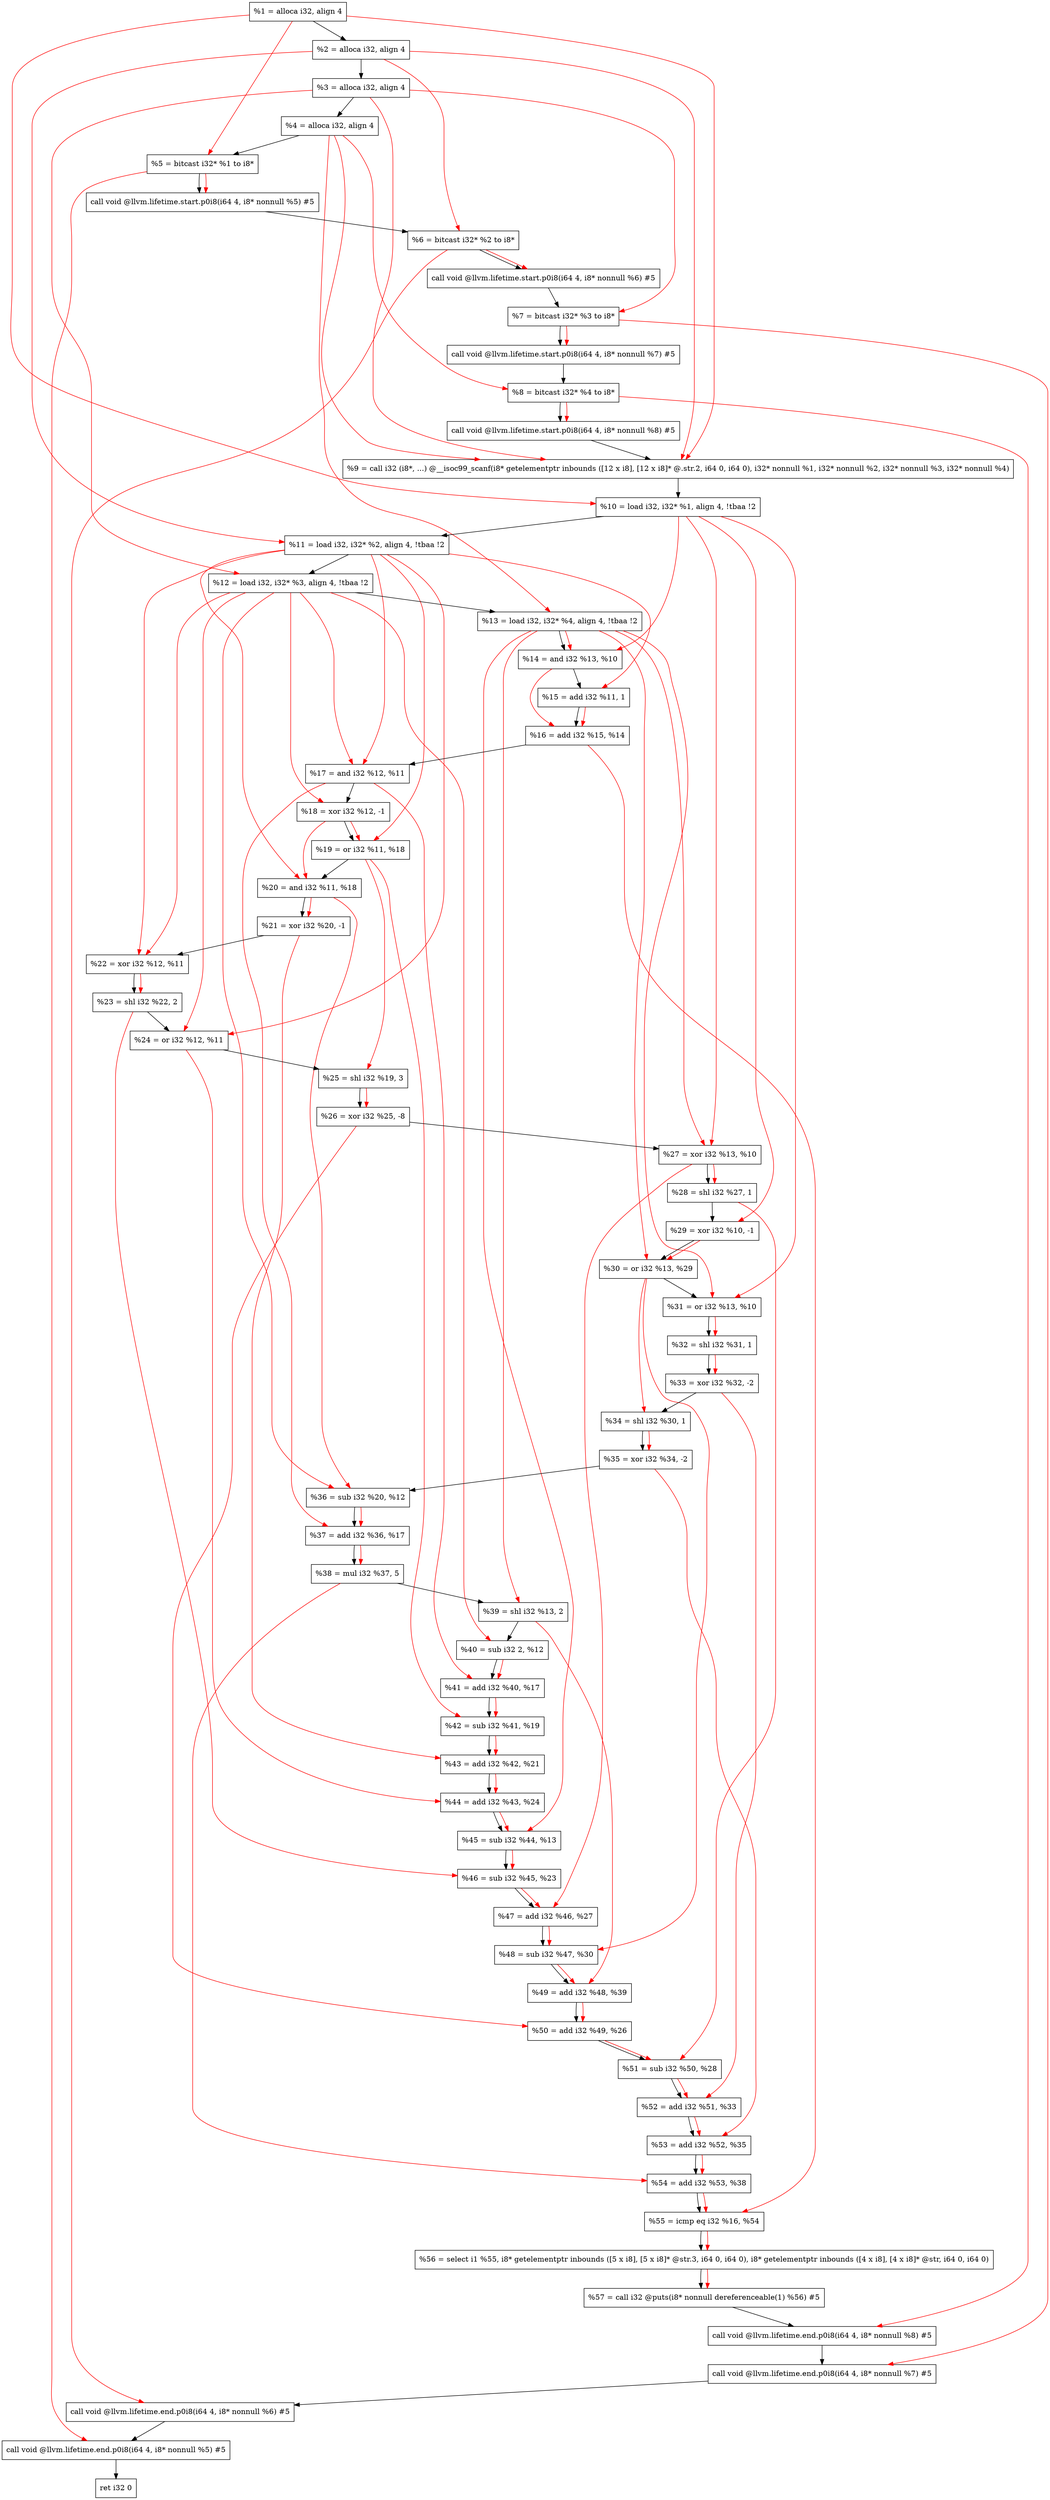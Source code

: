 digraph "DFG for'main' function" {
	Node0x4f4d58[shape=record, label="  %1 = alloca i32, align 4"];
	Node0x4f4dd8[shape=record, label="  %2 = alloca i32, align 4"];
	Node0x4f4e68[shape=record, label="  %3 = alloca i32, align 4"];
	Node0x4f4ec8[shape=record, label="  %4 = alloca i32, align 4"];
	Node0x4f4f78[shape=record, label="  %5 = bitcast i32* %1 to i8*"];
	Node0x4f53a8[shape=record, label="  call void @llvm.lifetime.start.p0i8(i64 4, i8* nonnull %5) #5"];
	Node0x4f5488[shape=record, label="  %6 = bitcast i32* %2 to i8*"];
	Node0x4f5588[shape=record, label="  call void @llvm.lifetime.start.p0i8(i64 4, i8* nonnull %6) #5"];
	Node0x4f5648[shape=record, label="  %7 = bitcast i32* %3 to i8*"];
	Node0x4f56f8[shape=record, label="  call void @llvm.lifetime.start.p0i8(i64 4, i8* nonnull %7) #5"];
	Node0x4f57b8[shape=record, label="  %8 = bitcast i32* %4 to i8*"];
	Node0x4f5868[shape=record, label="  call void @llvm.lifetime.start.p0i8(i64 4, i8* nonnull %8) #5"];
	Node0x4efba0[shape=record, label="  %9 = call i32 (i8*, ...) @__isoc99_scanf(i8* getelementptr inbounds ([12 x i8], [12 x i8]* @.str.2, i64 0, i64 0), i32* nonnull %1, i32* nonnull %2, i32* nonnull %3, i32* nonnull %4)"];
	Node0x4f5a68[shape=record, label="  %10 = load i32, i32* %1, align 4, !tbaa !2"];
	Node0x4f69d8[shape=record, label="  %11 = load i32, i32* %2, align 4, !tbaa !2"];
	Node0x4f7048[shape=record, label="  %12 = load i32, i32* %3, align 4, !tbaa !2"];
	Node0x4f70a8[shape=record, label="  %13 = load i32, i32* %4, align 4, !tbaa !2"];
	Node0x4f7120[shape=record, label="  %14 = and i32 %13, %10"];
	Node0x4f7190[shape=record, label="  %15 = add i32 %11, 1"];
	Node0x4f7200[shape=record, label="  %16 = add i32 %15, %14"];
	Node0x4f7270[shape=record, label="  %17 = and i32 %12, %11"];
	Node0x4f72e0[shape=record, label="  %18 = xor i32 %12, -1"];
	Node0x4f7350[shape=record, label="  %19 = or i32 %11, %18"];
	Node0x4f73c0[shape=record, label="  %20 = and i32 %11, %18"];
	Node0x4f7430[shape=record, label="  %21 = xor i32 %20, -1"];
	Node0x4f74a0[shape=record, label="  %22 = xor i32 %12, %11"];
	Node0x4f7510[shape=record, label="  %23 = shl i32 %22, 2"];
	Node0x4f7580[shape=record, label="  %24 = or i32 %12, %11"];
	Node0x4f75f0[shape=record, label="  %25 = shl i32 %19, 3"];
	Node0x4f7660[shape=record, label="  %26 = xor i32 %25, -8"];
	Node0x4f76d0[shape=record, label="  %27 = xor i32 %13, %10"];
	Node0x4f7740[shape=record, label="  %28 = shl i32 %27, 1"];
	Node0x4f77b0[shape=record, label="  %29 = xor i32 %10, -1"];
	Node0x4f7820[shape=record, label="  %30 = or i32 %13, %29"];
	Node0x4f7890[shape=record, label="  %31 = or i32 %13, %10"];
	Node0x4f7900[shape=record, label="  %32 = shl i32 %31, 1"];
	Node0x4f7970[shape=record, label="  %33 = xor i32 %32, -2"];
	Node0x4f79e0[shape=record, label="  %34 = shl i32 %30, 1"];
	Node0x4f7a50[shape=record, label="  %35 = xor i32 %34, -2"];
	Node0x4f7ac0[shape=record, label="  %36 = sub i32 %20, %12"];
	Node0x4f7b30[shape=record, label="  %37 = add i32 %36, %17"];
	Node0x4f7ba0[shape=record, label="  %38 = mul i32 %37, 5"];
	Node0x4f7c10[shape=record, label="  %39 = shl i32 %13, 2"];
	Node0x4f7c80[shape=record, label="  %40 = sub i32 2, %12"];
	Node0x4f7cf0[shape=record, label="  %41 = add i32 %40, %17"];
	Node0x4f7d60[shape=record, label="  %42 = sub i32 %41, %19"];
	Node0x4f7dd0[shape=record, label="  %43 = add i32 %42, %21"];
	Node0x4f7e40[shape=record, label="  %44 = add i32 %43, %24"];
	Node0x4f7eb0[shape=record, label="  %45 = sub i32 %44, %13"];
	Node0x4f7f20[shape=record, label="  %46 = sub i32 %45, %23"];
	Node0x4f7f90[shape=record, label="  %47 = add i32 %46, %27"];
	Node0x4f8000[shape=record, label="  %48 = sub i32 %47, %30"];
	Node0x4f8070[shape=record, label="  %49 = add i32 %48, %39"];
	Node0x4f80e0[shape=record, label="  %50 = add i32 %49, %26"];
	Node0x4f8150[shape=record, label="  %51 = sub i32 %50, %28"];
	Node0x4f81c0[shape=record, label="  %52 = add i32 %51, %33"];
	Node0x4f8230[shape=record, label="  %53 = add i32 %52, %35"];
	Node0x4f82a0[shape=record, label="  %54 = add i32 %53, %38"];
	Node0x4f8310[shape=record, label="  %55 = icmp eq i32 %16, %54"];
	Node0x4948b8[shape=record, label="  %56 = select i1 %55, i8* getelementptr inbounds ([5 x i8], [5 x i8]* @str.3, i64 0, i64 0), i8* getelementptr inbounds ([4 x i8], [4 x i8]* @str, i64 0, i64 0)"];
	Node0x4f83a0[shape=record, label="  %57 = call i32 @puts(i8* nonnull dereferenceable(1) %56) #5"];
	Node0x4f8648[shape=record, label="  call void @llvm.lifetime.end.p0i8(i64 4, i8* nonnull %8) #5"];
	Node0x4f87a8[shape=record, label="  call void @llvm.lifetime.end.p0i8(i64 4, i8* nonnull %7) #5"];
	Node0x4f88b8[shape=record, label="  call void @llvm.lifetime.end.p0i8(i64 4, i8* nonnull %6) #5"];
	Node0x4f89c8[shape=record, label="  call void @llvm.lifetime.end.p0i8(i64 4, i8* nonnull %5) #5"];
	Node0x4f8a88[shape=record, label="  ret i32 0"];
	Node0x4f4d58 -> Node0x4f4dd8;
	Node0x4f4dd8 -> Node0x4f4e68;
	Node0x4f4e68 -> Node0x4f4ec8;
	Node0x4f4ec8 -> Node0x4f4f78;
	Node0x4f4f78 -> Node0x4f53a8;
	Node0x4f53a8 -> Node0x4f5488;
	Node0x4f5488 -> Node0x4f5588;
	Node0x4f5588 -> Node0x4f5648;
	Node0x4f5648 -> Node0x4f56f8;
	Node0x4f56f8 -> Node0x4f57b8;
	Node0x4f57b8 -> Node0x4f5868;
	Node0x4f5868 -> Node0x4efba0;
	Node0x4efba0 -> Node0x4f5a68;
	Node0x4f5a68 -> Node0x4f69d8;
	Node0x4f69d8 -> Node0x4f7048;
	Node0x4f7048 -> Node0x4f70a8;
	Node0x4f70a8 -> Node0x4f7120;
	Node0x4f7120 -> Node0x4f7190;
	Node0x4f7190 -> Node0x4f7200;
	Node0x4f7200 -> Node0x4f7270;
	Node0x4f7270 -> Node0x4f72e0;
	Node0x4f72e0 -> Node0x4f7350;
	Node0x4f7350 -> Node0x4f73c0;
	Node0x4f73c0 -> Node0x4f7430;
	Node0x4f7430 -> Node0x4f74a0;
	Node0x4f74a0 -> Node0x4f7510;
	Node0x4f7510 -> Node0x4f7580;
	Node0x4f7580 -> Node0x4f75f0;
	Node0x4f75f0 -> Node0x4f7660;
	Node0x4f7660 -> Node0x4f76d0;
	Node0x4f76d0 -> Node0x4f7740;
	Node0x4f7740 -> Node0x4f77b0;
	Node0x4f77b0 -> Node0x4f7820;
	Node0x4f7820 -> Node0x4f7890;
	Node0x4f7890 -> Node0x4f7900;
	Node0x4f7900 -> Node0x4f7970;
	Node0x4f7970 -> Node0x4f79e0;
	Node0x4f79e0 -> Node0x4f7a50;
	Node0x4f7a50 -> Node0x4f7ac0;
	Node0x4f7ac0 -> Node0x4f7b30;
	Node0x4f7b30 -> Node0x4f7ba0;
	Node0x4f7ba0 -> Node0x4f7c10;
	Node0x4f7c10 -> Node0x4f7c80;
	Node0x4f7c80 -> Node0x4f7cf0;
	Node0x4f7cf0 -> Node0x4f7d60;
	Node0x4f7d60 -> Node0x4f7dd0;
	Node0x4f7dd0 -> Node0x4f7e40;
	Node0x4f7e40 -> Node0x4f7eb0;
	Node0x4f7eb0 -> Node0x4f7f20;
	Node0x4f7f20 -> Node0x4f7f90;
	Node0x4f7f90 -> Node0x4f8000;
	Node0x4f8000 -> Node0x4f8070;
	Node0x4f8070 -> Node0x4f80e0;
	Node0x4f80e0 -> Node0x4f8150;
	Node0x4f8150 -> Node0x4f81c0;
	Node0x4f81c0 -> Node0x4f8230;
	Node0x4f8230 -> Node0x4f82a0;
	Node0x4f82a0 -> Node0x4f8310;
	Node0x4f8310 -> Node0x4948b8;
	Node0x4948b8 -> Node0x4f83a0;
	Node0x4f83a0 -> Node0x4f8648;
	Node0x4f8648 -> Node0x4f87a8;
	Node0x4f87a8 -> Node0x4f88b8;
	Node0x4f88b8 -> Node0x4f89c8;
	Node0x4f89c8 -> Node0x4f8a88;
edge [color=red]
	Node0x4f4d58 -> Node0x4f4f78;
	Node0x4f4f78 -> Node0x4f53a8;
	Node0x4f4dd8 -> Node0x4f5488;
	Node0x4f5488 -> Node0x4f5588;
	Node0x4f4e68 -> Node0x4f5648;
	Node0x4f5648 -> Node0x4f56f8;
	Node0x4f4ec8 -> Node0x4f57b8;
	Node0x4f57b8 -> Node0x4f5868;
	Node0x4f4d58 -> Node0x4efba0;
	Node0x4f4dd8 -> Node0x4efba0;
	Node0x4f4e68 -> Node0x4efba0;
	Node0x4f4ec8 -> Node0x4efba0;
	Node0x4f4d58 -> Node0x4f5a68;
	Node0x4f4dd8 -> Node0x4f69d8;
	Node0x4f4e68 -> Node0x4f7048;
	Node0x4f4ec8 -> Node0x4f70a8;
	Node0x4f70a8 -> Node0x4f7120;
	Node0x4f5a68 -> Node0x4f7120;
	Node0x4f69d8 -> Node0x4f7190;
	Node0x4f7190 -> Node0x4f7200;
	Node0x4f7120 -> Node0x4f7200;
	Node0x4f7048 -> Node0x4f7270;
	Node0x4f69d8 -> Node0x4f7270;
	Node0x4f7048 -> Node0x4f72e0;
	Node0x4f69d8 -> Node0x4f7350;
	Node0x4f72e0 -> Node0x4f7350;
	Node0x4f69d8 -> Node0x4f73c0;
	Node0x4f72e0 -> Node0x4f73c0;
	Node0x4f73c0 -> Node0x4f7430;
	Node0x4f7048 -> Node0x4f74a0;
	Node0x4f69d8 -> Node0x4f74a0;
	Node0x4f74a0 -> Node0x4f7510;
	Node0x4f7048 -> Node0x4f7580;
	Node0x4f69d8 -> Node0x4f7580;
	Node0x4f7350 -> Node0x4f75f0;
	Node0x4f75f0 -> Node0x4f7660;
	Node0x4f70a8 -> Node0x4f76d0;
	Node0x4f5a68 -> Node0x4f76d0;
	Node0x4f76d0 -> Node0x4f7740;
	Node0x4f5a68 -> Node0x4f77b0;
	Node0x4f70a8 -> Node0x4f7820;
	Node0x4f77b0 -> Node0x4f7820;
	Node0x4f70a8 -> Node0x4f7890;
	Node0x4f5a68 -> Node0x4f7890;
	Node0x4f7890 -> Node0x4f7900;
	Node0x4f7900 -> Node0x4f7970;
	Node0x4f7820 -> Node0x4f79e0;
	Node0x4f79e0 -> Node0x4f7a50;
	Node0x4f73c0 -> Node0x4f7ac0;
	Node0x4f7048 -> Node0x4f7ac0;
	Node0x4f7ac0 -> Node0x4f7b30;
	Node0x4f7270 -> Node0x4f7b30;
	Node0x4f7b30 -> Node0x4f7ba0;
	Node0x4f70a8 -> Node0x4f7c10;
	Node0x4f7048 -> Node0x4f7c80;
	Node0x4f7c80 -> Node0x4f7cf0;
	Node0x4f7270 -> Node0x4f7cf0;
	Node0x4f7cf0 -> Node0x4f7d60;
	Node0x4f7350 -> Node0x4f7d60;
	Node0x4f7d60 -> Node0x4f7dd0;
	Node0x4f7430 -> Node0x4f7dd0;
	Node0x4f7dd0 -> Node0x4f7e40;
	Node0x4f7580 -> Node0x4f7e40;
	Node0x4f7e40 -> Node0x4f7eb0;
	Node0x4f70a8 -> Node0x4f7eb0;
	Node0x4f7eb0 -> Node0x4f7f20;
	Node0x4f7510 -> Node0x4f7f20;
	Node0x4f7f20 -> Node0x4f7f90;
	Node0x4f76d0 -> Node0x4f7f90;
	Node0x4f7f90 -> Node0x4f8000;
	Node0x4f7820 -> Node0x4f8000;
	Node0x4f8000 -> Node0x4f8070;
	Node0x4f7c10 -> Node0x4f8070;
	Node0x4f8070 -> Node0x4f80e0;
	Node0x4f7660 -> Node0x4f80e0;
	Node0x4f80e0 -> Node0x4f8150;
	Node0x4f7740 -> Node0x4f8150;
	Node0x4f8150 -> Node0x4f81c0;
	Node0x4f7970 -> Node0x4f81c0;
	Node0x4f81c0 -> Node0x4f8230;
	Node0x4f7a50 -> Node0x4f8230;
	Node0x4f8230 -> Node0x4f82a0;
	Node0x4f7ba0 -> Node0x4f82a0;
	Node0x4f7200 -> Node0x4f8310;
	Node0x4f82a0 -> Node0x4f8310;
	Node0x4f8310 -> Node0x4948b8;
	Node0x4948b8 -> Node0x4f83a0;
	Node0x4f57b8 -> Node0x4f8648;
	Node0x4f5648 -> Node0x4f87a8;
	Node0x4f5488 -> Node0x4f88b8;
	Node0x4f4f78 -> Node0x4f89c8;
}
